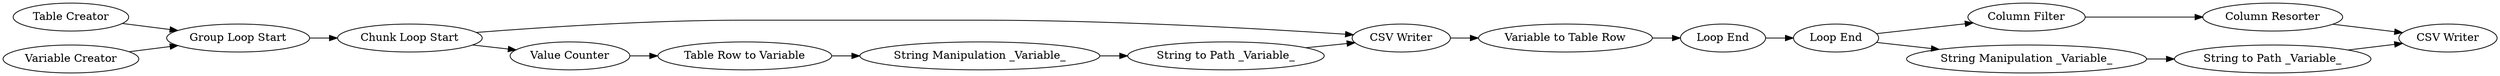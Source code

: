 digraph {
	9 -> 7
	22 -> 6
	12 -> 13
	1 -> 4
	23 -> 10
	20 -> 21
	6 -> 11
	13 -> 9
	24 -> 4
	4 -> 22
	17 -> 19
	10 -> 17
	19 -> 18
	10 -> 20
	21 -> 18
	7 -> 6
	22 -> 12
	11 -> 23
	24 [label="Variable Creator"]
	20 [label="Column Filter"]
	13 [label="Table Row to Variable"]
	1 [label="Table Creator"]
	7 [label="String to Path _Variable_"]
	22 [label="Chunk Loop Start"]
	9 [label="String Manipulation _Variable_"]
	11 [label="Variable to Table Row"]
	4 [label="Group Loop Start"]
	23 [label="Loop End"]
	18 [label="CSV Writer"]
	21 [label="Column Resorter"]
	6 [label="CSV Writer"]
	12 [label="Value Counter"]
	17 [label="String Manipulation _Variable_"]
	10 [label="Loop End"]
	19 [label="String to Path _Variable_"]
	rankdir=LR
}
